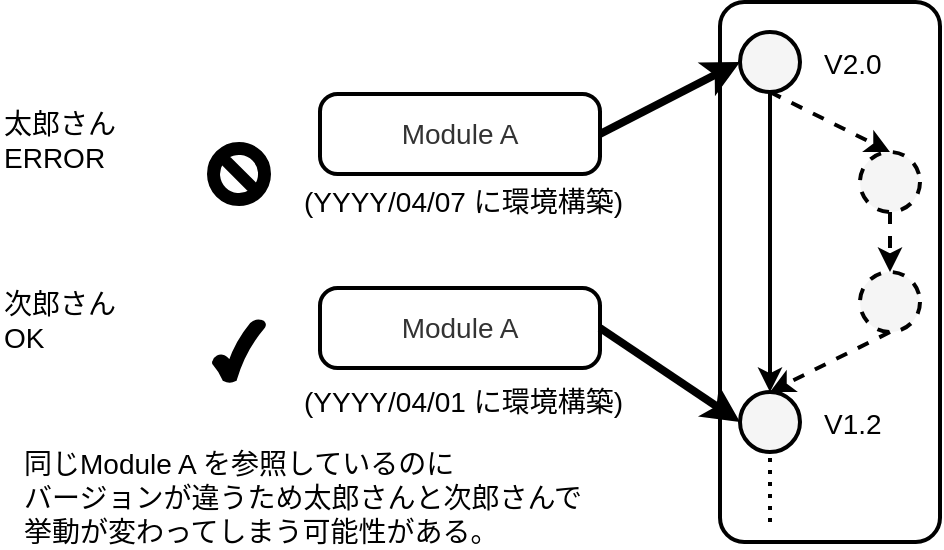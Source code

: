 <mxfile version="11.0.5" type="device"><diagram id="Y4bgxpjNF2HFjBqCltGx" name="Page-1"><mxGraphModel dx="1185" dy="781" grid="1" gridSize="10" guides="1" tooltips="1" connect="1" arrows="1" fold="1" page="1" pageScale="1" pageWidth="850" pageHeight="1100" math="0" shadow="0"><root><mxCell id="0"/><mxCell id="1" parent="0"/><mxCell id="9zwvKsZ2mygPd5PznXic-2" value="&lt;span style=&quot;font-size: 14px&quot;&gt;Module A&lt;/span&gt;" style="rounded=1;whiteSpace=wrap;html=1;fillColor=#FFFFFF;strokeColor=#000000;fontColor=#333333;strokeWidth=2;align=center;verticalAlign=middle;arcSize=22;" vertex="1" parent="1"><mxGeometry x="240" y="136" width="140" height="40" as="geometry"/></mxCell><mxCell id="9zwvKsZ2mygPd5PznXic-18" value="" style="shape=image;html=1;verticalAlign=top;verticalLabelPosition=bottom;labelBackgroundColor=#ffffff;imageAspect=0;aspect=fixed;image=https://cdn4.iconfinder.com/data/icons/essential-app-2/16/user-avatar-human-admin-login-128.png" vertex="1" parent="1"><mxGeometry x="129" y="131" width="58" height="58" as="geometry"/></mxCell><mxCell id="9zwvKsZ2mygPd5PznXic-19" value="" style="shape=image;html=1;verticalAlign=top;verticalLabelPosition=bottom;labelBackgroundColor=#ffffff;imageAspect=0;aspect=fixed;image=https://cdn4.iconfinder.com/data/icons/essential-app-2/16/user-avatar-human-admin-login-128.png" vertex="1" parent="1"><mxGeometry x="129" y="220.5" width="58" height="58" as="geometry"/></mxCell><mxCell id="9zwvKsZ2mygPd5PznXic-28" value="&lt;span style=&quot;font-size: 14px&quot;&gt;Module A&lt;/span&gt;" style="rounded=1;whiteSpace=wrap;html=1;fillColor=#FFFFFF;strokeColor=#000000;fontColor=#333333;strokeWidth=2;align=center;verticalAlign=middle;arcSize=22;" vertex="1" parent="1"><mxGeometry x="240" y="233" width="140" height="40" as="geometry"/></mxCell><mxCell id="9zwvKsZ2mygPd5PznXic-29" value="&lt;font style=&quot;font-size: 14px&quot;&gt;同じModule A を参照しているのに&lt;br&gt;バージョンが違うため太郎さんと次郎さんで&lt;br&gt;挙動が変わってしまう可能性がある。&lt;/font&gt;" style="text;html=1;resizable=0;points=[];autosize=1;align=left;verticalAlign=top;spacingTop=-4;" vertex="1" parent="1"><mxGeometry x="90" y="310" width="300" height="50" as="geometry"/></mxCell><mxCell id="9zwvKsZ2mygPd5PznXic-34" value="&lt;font style=&quot;font-size: 14px&quot;&gt;(YYYY/04/01 に環境構築)&lt;/font&gt;" style="text;html=1;resizable=0;points=[];autosize=1;align=left;verticalAlign=top;spacingTop=-4;" vertex="1" parent="1"><mxGeometry x="230" y="278.5" width="170" height="20" as="geometry"/></mxCell><mxCell id="9zwvKsZ2mygPd5PznXic-35" value="&lt;font style=&quot;font-size: 14px&quot;&gt;(YYYY/04/07 に環境構築)&lt;/font&gt;" style="text;html=1;resizable=0;points=[];autosize=1;align=left;verticalAlign=top;spacingTop=-4;" vertex="1" parent="1"><mxGeometry x="230" y="179" width="170" height="20" as="geometry"/></mxCell><mxCell id="9zwvKsZ2mygPd5PznXic-40" value="" style="shape=image;html=1;verticalAlign=top;verticalLabelPosition=bottom;labelBackgroundColor=#ffffff;imageAspect=0;aspect=fixed;image=https://cdn1.iconfinder.com/data/icons/general-9/500/laptop-128.png;strokeColor=#000000;fillColor=#000000;fontColor=#000000;align=center;" vertex="1" parent="1"><mxGeometry x="169" y="244" width="58" height="58" as="geometry"/></mxCell><mxCell id="9zwvKsZ2mygPd5PznXic-41" value="" style="shape=image;html=1;verticalAlign=top;verticalLabelPosition=bottom;labelBackgroundColor=#ffffff;imageAspect=0;aspect=fixed;image=https://cdn1.iconfinder.com/data/icons/general-9/500/laptop-128.png;strokeColor=#000000;fillColor=#000000;fontColor=#000000;align=center;" vertex="1" parent="1"><mxGeometry x="169" y="156" width="58" height="58" as="geometry"/></mxCell><mxCell id="9zwvKsZ2mygPd5PznXic-42" value="&lt;font style=&quot;font-size: 14px&quot;&gt;太郎さん&lt;br&gt;ERROR&lt;br&gt;&lt;/font&gt;" style="text;html=1;resizable=0;points=[];autosize=1;align=left;verticalAlign=top;spacingTop=-4;fontColor=#000000;" vertex="1" parent="1"><mxGeometry x="80" y="140" width="70" height="30" as="geometry"/></mxCell><mxCell id="9zwvKsZ2mygPd5PznXic-43" value="&lt;font style=&quot;font-size: 14px&quot;&gt;次郎さん&lt;br&gt;OK&lt;br&gt;&lt;/font&gt;" style="text;html=1;resizable=0;points=[];autosize=1;align=left;verticalAlign=top;spacingTop=-4;fontColor=#000000;" vertex="1" parent="1"><mxGeometry x="80" y="229.5" width="70" height="30" as="geometry"/></mxCell><mxCell id="9zwvKsZ2mygPd5PznXic-45" value="" style="group" vertex="1" connectable="0" parent="1"><mxGeometry x="440" y="90" width="110" height="270" as="geometry"/></mxCell><mxCell id="9zwvKsZ2mygPd5PznXic-3" value="" style="rounded=1;whiteSpace=wrap;html=1;fillColor=#FFFFFF;strokeColor=#000000;fontColor=#333333;strokeWidth=2;align=center;verticalAlign=top;arcSize=11;container=0;" vertex="1" parent="9zwvKsZ2mygPd5PznXic-45"><mxGeometry width="110" height="270" as="geometry"><mxRectangle x="480" y="30" width="50" height="40" as="alternateBounds"/></mxGeometry></mxCell><mxCell id="9zwvKsZ2mygPd5PznXic-6" value="" style="ellipse;whiteSpace=wrap;html=1;aspect=fixed;fillColor=#f5f5f5;strokeColor=#000000;strokeWidth=2;fontColor=#333333;" vertex="1" parent="9zwvKsZ2mygPd5PznXic-45"><mxGeometry x="10" y="15" width="30" height="30" as="geometry"/></mxCell><mxCell id="9zwvKsZ2mygPd5PznXic-7" value="" style="ellipse;whiteSpace=wrap;html=1;aspect=fixed;fillColor=#f5f5f5;strokeColor=#000000;strokeWidth=2;fontColor=#333333;" vertex="1" parent="9zwvKsZ2mygPd5PznXic-45"><mxGeometry x="10" y="195" width="30" height="30" as="geometry"/></mxCell><mxCell id="9zwvKsZ2mygPd5PznXic-11" value="" style="endArrow=classic;html=1;strokeColor=#000000;strokeWidth=2;exitX=0.5;exitY=1;exitDx=0;exitDy=0;" edge="1" parent="9zwvKsZ2mygPd5PznXic-45" source="9zwvKsZ2mygPd5PznXic-6" target="9zwvKsZ2mygPd5PznXic-7"><mxGeometry width="50" height="50" relative="1" as="geometry"><mxPoint x="90" y="215" as="sourcePoint"/><mxPoint x="25" y="75.0" as="targetPoint"/></mxGeometry></mxCell><mxCell id="9zwvKsZ2mygPd5PznXic-15" value="" style="ellipse;whiteSpace=wrap;html=1;aspect=fixed;fillColor=#f5f5f5;strokeColor=#000000;strokeWidth=2;fontColor=#333333;dashed=1;" vertex="1" parent="9zwvKsZ2mygPd5PznXic-45"><mxGeometry x="70" y="75" width="30" height="30" as="geometry"/></mxCell><mxCell id="9zwvKsZ2mygPd5PznXic-16" value="" style="ellipse;whiteSpace=wrap;html=1;aspect=fixed;fillColor=#f5f5f5;strokeColor=#000000;strokeWidth=2;fontColor=#333333;dashed=1;" vertex="1" parent="9zwvKsZ2mygPd5PznXic-45"><mxGeometry x="70" y="135" width="30" height="30" as="geometry"/></mxCell><mxCell id="9zwvKsZ2mygPd5PznXic-20" value="" style="endArrow=classic;html=1;strokeColor=#000000;strokeWidth=2;exitX=0.5;exitY=1;exitDx=0;exitDy=0;entryX=0.5;entryY=0;entryDx=0;entryDy=0;dashed=1;" edge="1" parent="9zwvKsZ2mygPd5PznXic-45" source="9zwvKsZ2mygPd5PznXic-6" target="9zwvKsZ2mygPd5PznXic-15"><mxGeometry width="50" height="50" relative="1" as="geometry"><mxPoint x="35" y="55.0" as="sourcePoint"/><mxPoint x="35" y="85.0" as="targetPoint"/></mxGeometry></mxCell><mxCell id="9zwvKsZ2mygPd5PznXic-22" value="" style="endArrow=classic;html=1;strokeColor=#000000;strokeWidth=2;exitX=0.5;exitY=1;exitDx=0;exitDy=0;entryX=0.5;entryY=0;entryDx=0;entryDy=0;dashed=1;" edge="1" parent="9zwvKsZ2mygPd5PznXic-45" source="9zwvKsZ2mygPd5PznXic-15" target="9zwvKsZ2mygPd5PznXic-16"><mxGeometry width="50" height="50" relative="1" as="geometry"><mxPoint x="35" y="55.0" as="sourcePoint"/><mxPoint x="95" y="85.0" as="targetPoint"/></mxGeometry></mxCell><mxCell id="9zwvKsZ2mygPd5PznXic-23" value="" style="endArrow=classic;html=1;strokeColor=#000000;strokeWidth=2;exitX=0.5;exitY=1;exitDx=0;exitDy=0;entryX=0.5;entryY=0;entryDx=0;entryDy=0;dashed=1;" edge="1" parent="9zwvKsZ2mygPd5PznXic-45" source="9zwvKsZ2mygPd5PznXic-16" target="9zwvKsZ2mygPd5PznXic-7"><mxGeometry width="50" height="50" relative="1" as="geometry"><mxPoint x="575" y="145.0" as="sourcePoint"/><mxPoint x="85" y="195" as="targetPoint"/></mxGeometry></mxCell><mxCell id="9zwvKsZ2mygPd5PznXic-27" value="" style="endArrow=none;html=1;strokeColor=#000000;strokeWidth=2;dashed=1;dashPattern=1 2;entryX=0.5;entryY=1;entryDx=0;entryDy=0;" edge="1" parent="9zwvKsZ2mygPd5PznXic-45" target="9zwvKsZ2mygPd5PznXic-7"><mxGeometry width="50" height="50" relative="1" as="geometry"><mxPoint x="25" y="260" as="sourcePoint"/><mxPoint x="-360" y="310" as="targetPoint"/></mxGeometry></mxCell><mxCell id="9zwvKsZ2mygPd5PznXic-36" value="&lt;font style=&quot;font-size: 14px&quot;&gt;V1.2&lt;/font&gt;" style="text;html=1;resizable=0;points=[];autosize=1;align=left;verticalAlign=top;spacingTop=-4;" vertex="1" parent="9zwvKsZ2mygPd5PznXic-45"><mxGeometry x="50" y="200" width="40" height="20" as="geometry"/></mxCell><mxCell id="9zwvKsZ2mygPd5PznXic-38" value="&lt;font style=&quot;font-size: 14px&quot;&gt;V2.0&lt;/font&gt;" style="text;html=1;resizable=0;points=[];autosize=1;align=left;verticalAlign=top;spacingTop=-4;" vertex="1" parent="9zwvKsZ2mygPd5PznXic-45"><mxGeometry x="50" y="20" width="40" height="20" as="geometry"/></mxCell><mxCell id="9zwvKsZ2mygPd5PznXic-33" value="" style="endArrow=classic;html=1;strokeColor=#000000;strokeWidth=4;exitX=1;exitY=0.5;exitDx=0;exitDy=0;entryX=0;entryY=0.5;entryDx=0;entryDy=0;" edge="1" parent="1" source="9zwvKsZ2mygPd5PznXic-2" target="9zwvKsZ2mygPd5PznXic-6"><mxGeometry width="50" height="50" relative="1" as="geometry"><mxPoint x="390" y="263" as="sourcePoint"/><mxPoint x="460" y="290" as="targetPoint"/></mxGeometry></mxCell><mxCell id="9zwvKsZ2mygPd5PznXic-32" value="" style="endArrow=classic;html=1;strokeColor=#000000;strokeWidth=4;exitX=1;exitY=0.5;exitDx=0;exitDy=0;entryX=0;entryY=0.5;entryDx=0;entryDy=0;fontSize=11;spacing=2;" edge="1" parent="1" source="9zwvKsZ2mygPd5PznXic-28" target="9zwvKsZ2mygPd5PznXic-7"><mxGeometry width="50" height="50" relative="1" as="geometry"><mxPoint x="475" y="125.0" as="sourcePoint"/><mxPoint x="475" y="275" as="targetPoint"/></mxGeometry></mxCell><mxCell id="9zwvKsZ2mygPd5PznXic-47" value="" style="verticalLabelPosition=bottom;verticalAlign=top;html=1;shape=mxgraph.basic.tick;strokeColor=#000000;strokeWidth=2;fillColor=#000000;fontSize=11;fontColor=#000000;align=center;" vertex="1" parent="1"><mxGeometry x="187" y="249.5" width="25" height="30" as="geometry"/></mxCell><mxCell id="9zwvKsZ2mygPd5PznXic-48" value="" style="verticalLabelPosition=bottom;verticalAlign=top;html=1;shape=mxgraph.basic.no_symbol;strokeColor=#000000;strokeWidth=2;fillColor=#000000;fontSize=11;fontColor=#000000;align=center;" vertex="1" parent="1"><mxGeometry x="184.5" y="161" width="30" height="30" as="geometry"/></mxCell></root></mxGraphModel></diagram></mxfile>